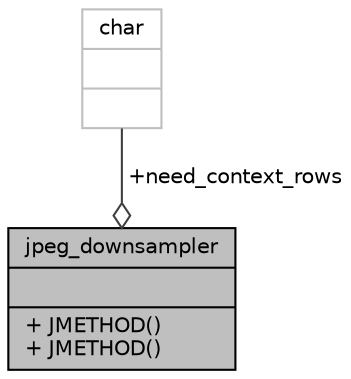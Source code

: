 digraph "jpeg_downsampler"
{
 // LATEX_PDF_SIZE
  bgcolor="transparent";
  edge [fontname="Helvetica",fontsize="10",labelfontname="Helvetica",labelfontsize="10"];
  node [fontname="Helvetica",fontsize="10",shape=record];
  Node1 [label="{jpeg_downsampler\n||+ JMETHOD()\l+ JMETHOD()\l}",height=0.2,width=0.4,color="black", fillcolor="grey75", style="filled", fontcolor="black",tooltip=" "];
  Node2 -> Node1 [color="grey25",fontsize="10",style="solid",label=" +need_context_rows" ,arrowhead="odiamond"];
  Node2 [label="{char\n||}",height=0.2,width=0.4,color="grey75",tooltip=" "];
}
